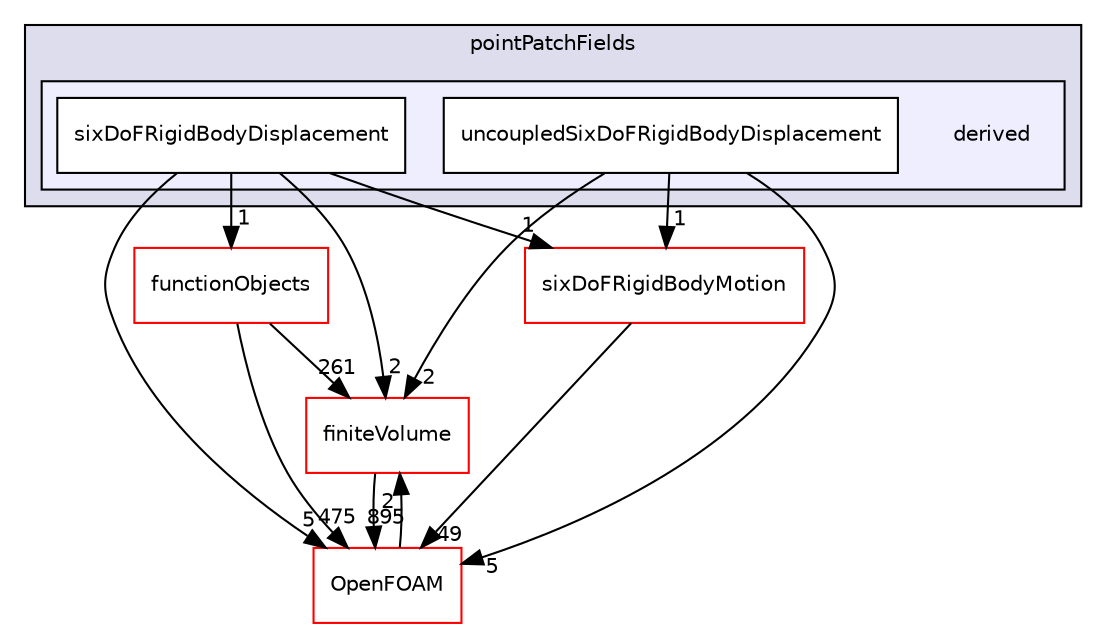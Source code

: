 digraph "src/sixDoFRigidBodyMotion/pointPatchFields/derived" {
  bgcolor=transparent;
  compound=true
  node [ fontsize="10", fontname="Helvetica"];
  edge [ labelfontsize="10", labelfontname="Helvetica"];
  subgraph clusterdir_45ff14115ca60d41cf13147923ab1e4c {
    graph [ bgcolor="#ddddee", pencolor="black", label="pointPatchFields" fontname="Helvetica", fontsize="10", URL="dir_45ff14115ca60d41cf13147923ab1e4c.html"]
  subgraph clusterdir_25c7302ab6a406cb4a2740873c9699f8 {
    graph [ bgcolor="#eeeeff", pencolor="black", label="" URL="dir_25c7302ab6a406cb4a2740873c9699f8.html"];
    dir_25c7302ab6a406cb4a2740873c9699f8 [shape=plaintext label="derived"];
    dir_6df000cb725c8b511a32c934538160f5 [shape=box label="sixDoFRigidBodyDisplacement" color="black" fillcolor="white" style="filled" URL="dir_6df000cb725c8b511a32c934538160f5.html"];
    dir_7c3d6ccdf64e7c370d033b56af7c4bed [shape=box label="uncoupledSixDoFRigidBodyDisplacement" color="black" fillcolor="white" style="filled" URL="dir_7c3d6ccdf64e7c370d033b56af7c4bed.html"];
  }
  }
  dir_9bd15774b555cf7259a6fa18f99fe99b [shape=box label="finiteVolume" color="red" URL="dir_9bd15774b555cf7259a6fa18f99fe99b.html"];
  dir_7bf5f2e6b4a44539c2947a2841ca313c [shape=box label="sixDoFRigidBodyMotion" color="red" URL="dir_7bf5f2e6b4a44539c2947a2841ca313c.html"];
  dir_de23f6d4f0962ea995903f5110543226 [shape=box label="functionObjects" color="red" URL="dir_de23f6d4f0962ea995903f5110543226.html"];
  dir_c5473ff19b20e6ec4dfe5c310b3778a8 [shape=box label="OpenFOAM" color="red" URL="dir_c5473ff19b20e6ec4dfe5c310b3778a8.html"];
  dir_9bd15774b555cf7259a6fa18f99fe99b->dir_c5473ff19b20e6ec4dfe5c310b3778a8 [headlabel="895", labeldistance=1.5 headhref="dir_000814_002151.html"];
  dir_6df000cb725c8b511a32c934538160f5->dir_9bd15774b555cf7259a6fa18f99fe99b [headlabel="2", labeldistance=1.5 headhref="dir_003607_000814.html"];
  dir_6df000cb725c8b511a32c934538160f5->dir_7bf5f2e6b4a44539c2947a2841ca313c [headlabel="1", labeldistance=1.5 headhref="dir_003607_003522.html"];
  dir_6df000cb725c8b511a32c934538160f5->dir_de23f6d4f0962ea995903f5110543226 [headlabel="1", labeldistance=1.5 headhref="dir_003607_000879.html"];
  dir_6df000cb725c8b511a32c934538160f5->dir_c5473ff19b20e6ec4dfe5c310b3778a8 [headlabel="5", labeldistance=1.5 headhref="dir_003607_002151.html"];
  dir_7bf5f2e6b4a44539c2947a2841ca313c->dir_c5473ff19b20e6ec4dfe5c310b3778a8 [headlabel="49", labeldistance=1.5 headhref="dir_003522_002151.html"];
  dir_7c3d6ccdf64e7c370d033b56af7c4bed->dir_9bd15774b555cf7259a6fa18f99fe99b [headlabel="2", labeldistance=1.5 headhref="dir_003608_000814.html"];
  dir_7c3d6ccdf64e7c370d033b56af7c4bed->dir_7bf5f2e6b4a44539c2947a2841ca313c [headlabel="1", labeldistance=1.5 headhref="dir_003608_003522.html"];
  dir_7c3d6ccdf64e7c370d033b56af7c4bed->dir_c5473ff19b20e6ec4dfe5c310b3778a8 [headlabel="5", labeldistance=1.5 headhref="dir_003608_002151.html"];
  dir_de23f6d4f0962ea995903f5110543226->dir_9bd15774b555cf7259a6fa18f99fe99b [headlabel="261", labeldistance=1.5 headhref="dir_000879_000814.html"];
  dir_de23f6d4f0962ea995903f5110543226->dir_c5473ff19b20e6ec4dfe5c310b3778a8 [headlabel="475", labeldistance=1.5 headhref="dir_000879_002151.html"];
  dir_c5473ff19b20e6ec4dfe5c310b3778a8->dir_9bd15774b555cf7259a6fa18f99fe99b [headlabel="2", labeldistance=1.5 headhref="dir_002151_000814.html"];
}

